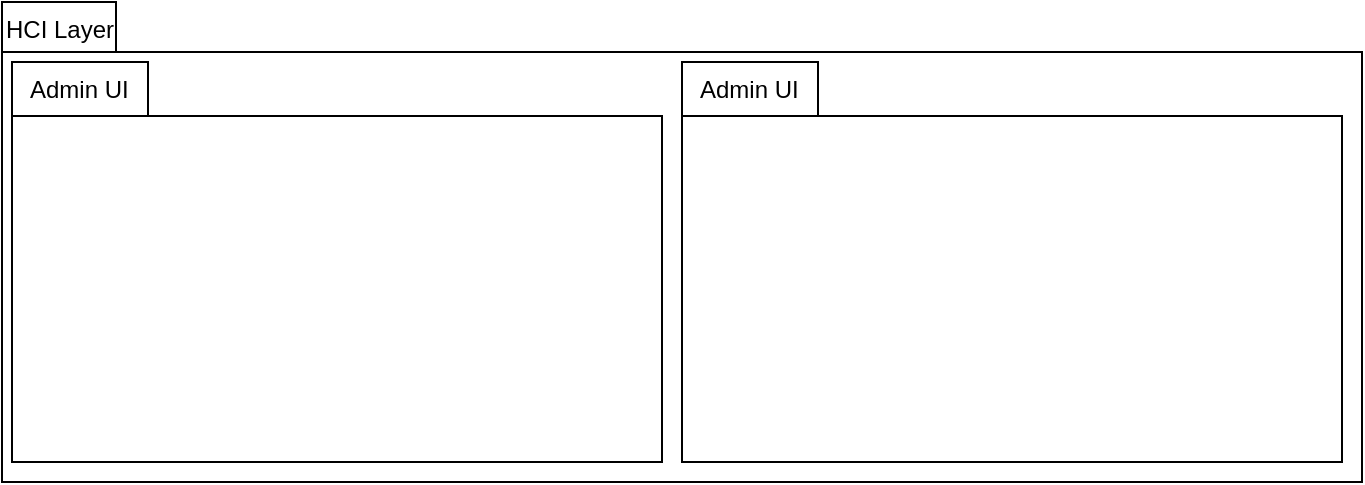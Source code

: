 <mxfile version="10.8.9" type="github"><diagram id="aiDPu9-GnJNscozK1WnX" name="Page-1"><mxGraphModel dx="754" dy="467" grid="1" gridSize="10" guides="1" tooltips="1" connect="1" arrows="1" fold="1" page="1" pageScale="1" pageWidth="827" pageHeight="1169" math="0" shadow="0"><root><mxCell id="0"/><mxCell id="1" parent="0"/><mxCell id="nNwG5wAP5qQQhcy-WpPR-1" value="" style="shape=folder;fontStyle=1;spacingTop=10;tabWidth=57;tabHeight=25;tabPosition=left;html=1;" vertex="1" parent="1"><mxGeometry x="60" y="70" width="680" height="240" as="geometry"/></mxCell><mxCell id="nNwG5wAP5qQQhcy-WpPR-2" value="HCI Layer" style="text;html=1;" vertex="1" parent="1"><mxGeometry x="60" y="70" width="80" height="30" as="geometry"/></mxCell><mxCell id="nNwG5wAP5qQQhcy-WpPR-3" value="" style="shape=folder;fontStyle=1;spacingTop=10;tabWidth=68;tabHeight=27;tabPosition=left;html=1;" vertex="1" parent="1"><mxGeometry x="65" y="100" width="325" height="200" as="geometry"/></mxCell><mxCell id="nNwG5wAP5qQQhcy-WpPR-4" value="Admin UI" style="text;html=1;" vertex="1" parent="1"><mxGeometry x="72" y="100" width="70" height="30" as="geometry"/></mxCell><mxCell id="nNwG5wAP5qQQhcy-WpPR-5" value="" style="shape=folder;fontStyle=1;spacingTop=10;tabWidth=68;tabHeight=27;tabPosition=left;html=1;" vertex="1" parent="1"><mxGeometry x="400" y="100" width="330" height="200" as="geometry"/></mxCell><mxCell id="nNwG5wAP5qQQhcy-WpPR-6" value="Admin UI" style="text;html=1;" vertex="1" parent="1"><mxGeometry x="407" y="100" width="70" height="30" as="geometry"/></mxCell></root></mxGraphModel></diagram></mxfile>